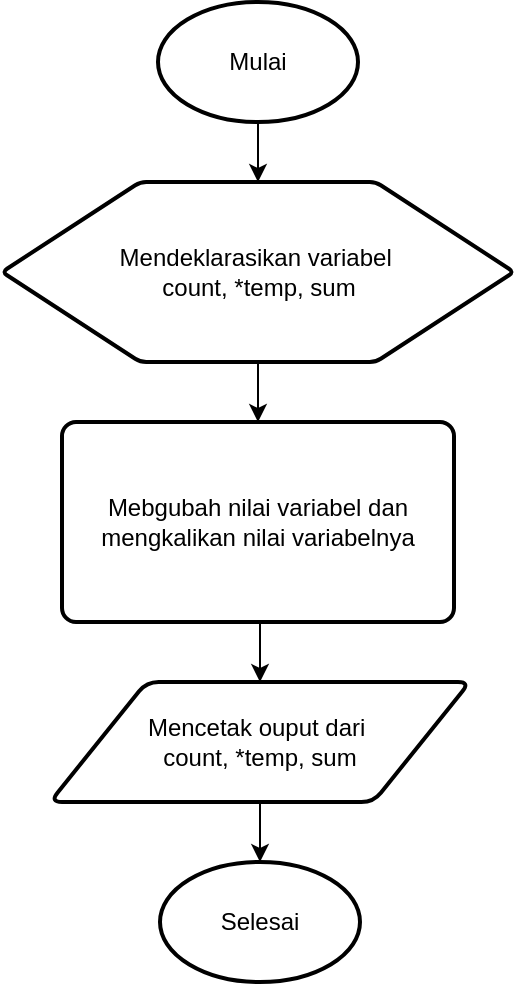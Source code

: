 <mxfile version="26.0.16">
  <diagram name="Halaman-1" id="V_07FplVZMIJUc2ZmG0F">
    <mxGraphModel dx="1434" dy="784" grid="1" gridSize="10" guides="1" tooltips="1" connect="1" arrows="1" fold="1" page="1" pageScale="1" pageWidth="827" pageHeight="1169" math="0" shadow="0">
      <root>
        <mxCell id="0" />
        <mxCell id="1" parent="0" />
        <mxCell id="eEdHUnmBB0p7iLZNosYY-6" style="edgeStyle=orthogonalEdgeStyle;rounded=0;orthogonalLoop=1;jettySize=auto;html=1;exitX=0.5;exitY=1;exitDx=0;exitDy=0;exitPerimeter=0;entryX=0.5;entryY=0;entryDx=0;entryDy=0;" parent="1" source="eEdHUnmBB0p7iLZNosYY-1" edge="1">
          <mxGeometry relative="1" as="geometry">
            <mxPoint x="414" y="130" as="targetPoint" />
          </mxGeometry>
        </mxCell>
        <mxCell id="eEdHUnmBB0p7iLZNosYY-1" value="Mulai" style="strokeWidth=2;html=1;shape=mxgraph.flowchart.start_1;whiteSpace=wrap;" parent="1" vertex="1">
          <mxGeometry x="364" y="40" width="100" height="60" as="geometry" />
        </mxCell>
        <mxCell id="eEdHUnmBB0p7iLZNosYY-7" style="edgeStyle=orthogonalEdgeStyle;rounded=0;orthogonalLoop=1;jettySize=auto;html=1;exitX=0.5;exitY=1;exitDx=0;exitDy=0;entryX=0.5;entryY=0;entryDx=0;entryDy=0;" parent="1" target="eEdHUnmBB0p7iLZNosYY-3" edge="1">
          <mxGeometry relative="1" as="geometry">
            <mxPoint x="414" y="220" as="sourcePoint" />
          </mxGeometry>
        </mxCell>
        <mxCell id="eEdHUnmBB0p7iLZNosYY-8" style="edgeStyle=orthogonalEdgeStyle;rounded=0;orthogonalLoop=1;jettySize=auto;html=1;exitX=0.5;exitY=1;exitDx=0;exitDy=0;entryX=0.5;entryY=0;entryDx=0;entryDy=0;" parent="1" source="eEdHUnmBB0p7iLZNosYY-3" target="eEdHUnmBB0p7iLZNosYY-4" edge="1">
          <mxGeometry relative="1" as="geometry" />
        </mxCell>
        <mxCell id="eEdHUnmBB0p7iLZNosYY-3" value="Mebgubah&amp;nbsp;nilai variabel dan mengkalikan nilai variabelnya" style="rounded=1;whiteSpace=wrap;html=1;absoluteArcSize=1;arcSize=14;strokeWidth=2;" parent="1" vertex="1">
          <mxGeometry x="316" y="250" width="196" height="100" as="geometry" />
        </mxCell>
        <mxCell id="eEdHUnmBB0p7iLZNosYY-4" value="Mencetak ouput dari&amp;nbsp;&lt;div&gt;count, *temp, sum&lt;/div&gt;" style="shape=parallelogram;html=1;strokeWidth=2;perimeter=parallelogramPerimeter;whiteSpace=wrap;rounded=1;arcSize=12;size=0.23;" parent="1" vertex="1">
          <mxGeometry x="310" y="380" width="210" height="60" as="geometry" />
        </mxCell>
        <mxCell id="eEdHUnmBB0p7iLZNosYY-5" value="Selesai" style="strokeWidth=2;html=1;shape=mxgraph.flowchart.start_1;whiteSpace=wrap;" parent="1" vertex="1">
          <mxGeometry x="365" y="470" width="100" height="60" as="geometry" />
        </mxCell>
        <mxCell id="eEdHUnmBB0p7iLZNosYY-9" style="edgeStyle=orthogonalEdgeStyle;rounded=0;orthogonalLoop=1;jettySize=auto;html=1;exitX=0.5;exitY=1;exitDx=0;exitDy=0;entryX=0.5;entryY=0;entryDx=0;entryDy=0;entryPerimeter=0;" parent="1" source="eEdHUnmBB0p7iLZNosYY-4" target="eEdHUnmBB0p7iLZNosYY-5" edge="1">
          <mxGeometry relative="1" as="geometry" />
        </mxCell>
        <mxCell id="TbdEaEAv8u_x3WOiRAMn-1" value="&lt;span style=&quot;text-wrap-mode: wrap;&quot;&gt;Mendeklarasikan variabel&amp;nbsp;&lt;/span&gt;&lt;div&gt;&lt;span style=&quot;text-wrap-mode: wrap; background-color: transparent; color: light-dark(rgb(0, 0, 0), rgb(255, 255, 255));&quot;&gt;count, *temp, sum&lt;/span&gt;&lt;/div&gt;" style="verticalLabelPosition=middle;verticalAlign=middle;html=1;shape=hexagon;perimeter=hexagonPerimeter2;arcSize=6;size=0.27;labelPosition=center;align=center;strokeWidth=2;rounded=1;" vertex="1" parent="1">
          <mxGeometry x="286" y="130" width="256" height="90" as="geometry" />
        </mxCell>
      </root>
    </mxGraphModel>
  </diagram>
</mxfile>
